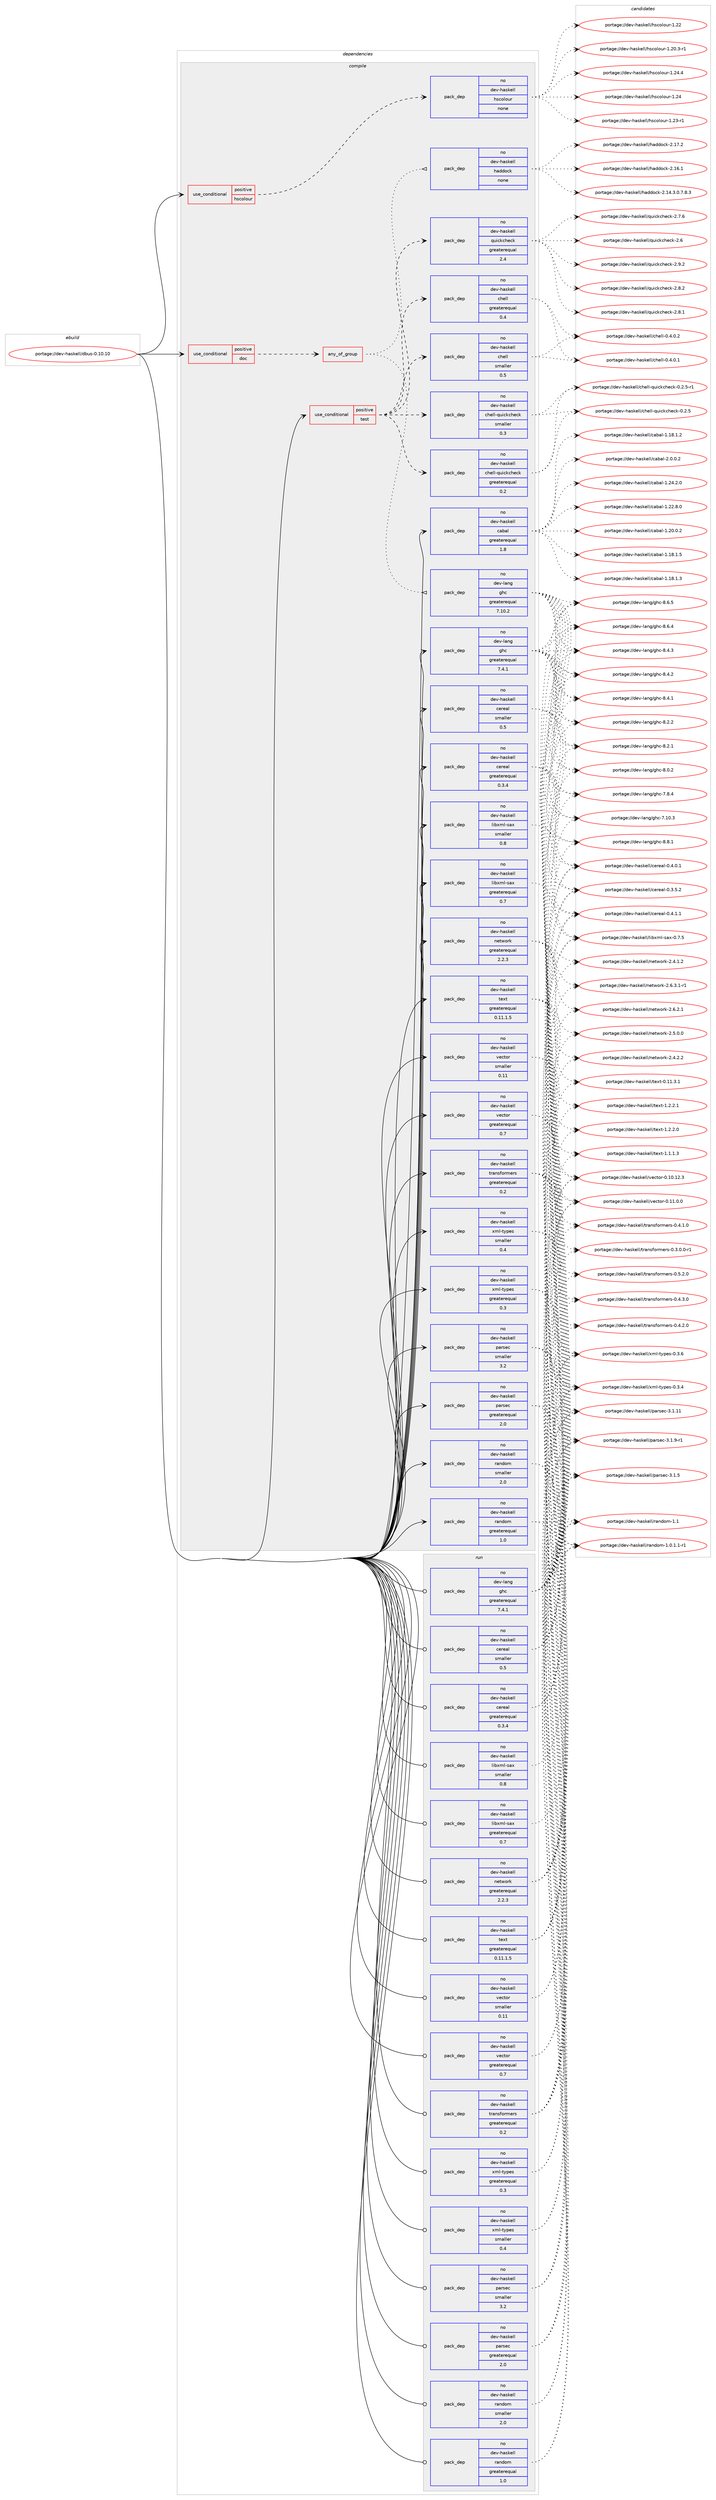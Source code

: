 digraph prolog {

# *************
# Graph options
# *************

newrank=true;
concentrate=true;
compound=true;
graph [rankdir=LR,fontname=Helvetica,fontsize=10,ranksep=1.5];#, ranksep=2.5, nodesep=0.2];
edge  [arrowhead=vee];
node  [fontname=Helvetica,fontsize=10];

# **********
# The ebuild
# **********

subgraph cluster_leftcol {
color=gray;
rank=same;
label=<<i>ebuild</i>>;
id [label="portage://dev-haskell/dbus-0.10.10", color=red, width=4, href="../dev-haskell/dbus-0.10.10.svg"];
}

# ****************
# The dependencies
# ****************

subgraph cluster_midcol {
color=gray;
label=<<i>dependencies</i>>;
subgraph cluster_compile {
fillcolor="#eeeeee";
style=filled;
label=<<i>compile</i>>;
subgraph cond134257 {
dependency565110 [label=<<TABLE BORDER="0" CELLBORDER="1" CELLSPACING="0" CELLPADDING="4"><TR><TD ROWSPAN="3" CELLPADDING="10">use_conditional</TD></TR><TR><TD>positive</TD></TR><TR><TD>doc</TD></TR></TABLE>>, shape=none, color=red];
subgraph any6565 {
dependency565111 [label=<<TABLE BORDER="0" CELLBORDER="1" CELLSPACING="0" CELLPADDING="4"><TR><TD CELLPADDING="10">any_of_group</TD></TR></TABLE>>, shape=none, color=red];subgraph pack424051 {
dependency565112 [label=<<TABLE BORDER="0" CELLBORDER="1" CELLSPACING="0" CELLPADDING="4" WIDTH="220"><TR><TD ROWSPAN="6" CELLPADDING="30">pack_dep</TD></TR><TR><TD WIDTH="110">no</TD></TR><TR><TD>dev-haskell</TD></TR><TR><TD>haddock</TD></TR><TR><TD>none</TD></TR><TR><TD></TD></TR></TABLE>>, shape=none, color=blue];
}
dependency565111:e -> dependency565112:w [weight=20,style="dotted",arrowhead="oinv"];
subgraph pack424052 {
dependency565113 [label=<<TABLE BORDER="0" CELLBORDER="1" CELLSPACING="0" CELLPADDING="4" WIDTH="220"><TR><TD ROWSPAN="6" CELLPADDING="30">pack_dep</TD></TR><TR><TD WIDTH="110">no</TD></TR><TR><TD>dev-lang</TD></TR><TR><TD>ghc</TD></TR><TR><TD>greaterequal</TD></TR><TR><TD>7.10.2</TD></TR></TABLE>>, shape=none, color=blue];
}
dependency565111:e -> dependency565113:w [weight=20,style="dotted",arrowhead="oinv"];
}
dependency565110:e -> dependency565111:w [weight=20,style="dashed",arrowhead="vee"];
}
id:e -> dependency565110:w [weight=20,style="solid",arrowhead="vee"];
subgraph cond134258 {
dependency565114 [label=<<TABLE BORDER="0" CELLBORDER="1" CELLSPACING="0" CELLPADDING="4"><TR><TD ROWSPAN="3" CELLPADDING="10">use_conditional</TD></TR><TR><TD>positive</TD></TR><TR><TD>hscolour</TD></TR></TABLE>>, shape=none, color=red];
subgraph pack424053 {
dependency565115 [label=<<TABLE BORDER="0" CELLBORDER="1" CELLSPACING="0" CELLPADDING="4" WIDTH="220"><TR><TD ROWSPAN="6" CELLPADDING="30">pack_dep</TD></TR><TR><TD WIDTH="110">no</TD></TR><TR><TD>dev-haskell</TD></TR><TR><TD>hscolour</TD></TR><TR><TD>none</TD></TR><TR><TD></TD></TR></TABLE>>, shape=none, color=blue];
}
dependency565114:e -> dependency565115:w [weight=20,style="dashed",arrowhead="vee"];
}
id:e -> dependency565114:w [weight=20,style="solid",arrowhead="vee"];
subgraph cond134259 {
dependency565116 [label=<<TABLE BORDER="0" CELLBORDER="1" CELLSPACING="0" CELLPADDING="4"><TR><TD ROWSPAN="3" CELLPADDING="10">use_conditional</TD></TR><TR><TD>positive</TD></TR><TR><TD>test</TD></TR></TABLE>>, shape=none, color=red];
subgraph pack424054 {
dependency565117 [label=<<TABLE BORDER="0" CELLBORDER="1" CELLSPACING="0" CELLPADDING="4" WIDTH="220"><TR><TD ROWSPAN="6" CELLPADDING="30">pack_dep</TD></TR><TR><TD WIDTH="110">no</TD></TR><TR><TD>dev-haskell</TD></TR><TR><TD>chell</TD></TR><TR><TD>greaterequal</TD></TR><TR><TD>0.4</TD></TR></TABLE>>, shape=none, color=blue];
}
dependency565116:e -> dependency565117:w [weight=20,style="dashed",arrowhead="vee"];
subgraph pack424055 {
dependency565118 [label=<<TABLE BORDER="0" CELLBORDER="1" CELLSPACING="0" CELLPADDING="4" WIDTH="220"><TR><TD ROWSPAN="6" CELLPADDING="30">pack_dep</TD></TR><TR><TD WIDTH="110">no</TD></TR><TR><TD>dev-haskell</TD></TR><TR><TD>chell</TD></TR><TR><TD>smaller</TD></TR><TR><TD>0.5</TD></TR></TABLE>>, shape=none, color=blue];
}
dependency565116:e -> dependency565118:w [weight=20,style="dashed",arrowhead="vee"];
subgraph pack424056 {
dependency565119 [label=<<TABLE BORDER="0" CELLBORDER="1" CELLSPACING="0" CELLPADDING="4" WIDTH="220"><TR><TD ROWSPAN="6" CELLPADDING="30">pack_dep</TD></TR><TR><TD WIDTH="110">no</TD></TR><TR><TD>dev-haskell</TD></TR><TR><TD>chell-quickcheck</TD></TR><TR><TD>greaterequal</TD></TR><TR><TD>0.2</TD></TR></TABLE>>, shape=none, color=blue];
}
dependency565116:e -> dependency565119:w [weight=20,style="dashed",arrowhead="vee"];
subgraph pack424057 {
dependency565120 [label=<<TABLE BORDER="0" CELLBORDER="1" CELLSPACING="0" CELLPADDING="4" WIDTH="220"><TR><TD ROWSPAN="6" CELLPADDING="30">pack_dep</TD></TR><TR><TD WIDTH="110">no</TD></TR><TR><TD>dev-haskell</TD></TR><TR><TD>chell-quickcheck</TD></TR><TR><TD>smaller</TD></TR><TR><TD>0.3</TD></TR></TABLE>>, shape=none, color=blue];
}
dependency565116:e -> dependency565120:w [weight=20,style="dashed",arrowhead="vee"];
subgraph pack424058 {
dependency565121 [label=<<TABLE BORDER="0" CELLBORDER="1" CELLSPACING="0" CELLPADDING="4" WIDTH="220"><TR><TD ROWSPAN="6" CELLPADDING="30">pack_dep</TD></TR><TR><TD WIDTH="110">no</TD></TR><TR><TD>dev-haskell</TD></TR><TR><TD>quickcheck</TD></TR><TR><TD>greaterequal</TD></TR><TR><TD>2.4</TD></TR></TABLE>>, shape=none, color=blue];
}
dependency565116:e -> dependency565121:w [weight=20,style="dashed",arrowhead="vee"];
}
id:e -> dependency565116:w [weight=20,style="solid",arrowhead="vee"];
subgraph pack424059 {
dependency565122 [label=<<TABLE BORDER="0" CELLBORDER="1" CELLSPACING="0" CELLPADDING="4" WIDTH="220"><TR><TD ROWSPAN="6" CELLPADDING="30">pack_dep</TD></TR><TR><TD WIDTH="110">no</TD></TR><TR><TD>dev-haskell</TD></TR><TR><TD>cabal</TD></TR><TR><TD>greaterequal</TD></TR><TR><TD>1.8</TD></TR></TABLE>>, shape=none, color=blue];
}
id:e -> dependency565122:w [weight=20,style="solid",arrowhead="vee"];
subgraph pack424060 {
dependency565123 [label=<<TABLE BORDER="0" CELLBORDER="1" CELLSPACING="0" CELLPADDING="4" WIDTH="220"><TR><TD ROWSPAN="6" CELLPADDING="30">pack_dep</TD></TR><TR><TD WIDTH="110">no</TD></TR><TR><TD>dev-haskell</TD></TR><TR><TD>cereal</TD></TR><TR><TD>greaterequal</TD></TR><TR><TD>0.3.4</TD></TR></TABLE>>, shape=none, color=blue];
}
id:e -> dependency565123:w [weight=20,style="solid",arrowhead="vee"];
subgraph pack424061 {
dependency565124 [label=<<TABLE BORDER="0" CELLBORDER="1" CELLSPACING="0" CELLPADDING="4" WIDTH="220"><TR><TD ROWSPAN="6" CELLPADDING="30">pack_dep</TD></TR><TR><TD WIDTH="110">no</TD></TR><TR><TD>dev-haskell</TD></TR><TR><TD>cereal</TD></TR><TR><TD>smaller</TD></TR><TR><TD>0.5</TD></TR></TABLE>>, shape=none, color=blue];
}
id:e -> dependency565124:w [weight=20,style="solid",arrowhead="vee"];
subgraph pack424062 {
dependency565125 [label=<<TABLE BORDER="0" CELLBORDER="1" CELLSPACING="0" CELLPADDING="4" WIDTH="220"><TR><TD ROWSPAN="6" CELLPADDING="30">pack_dep</TD></TR><TR><TD WIDTH="110">no</TD></TR><TR><TD>dev-haskell</TD></TR><TR><TD>libxml-sax</TD></TR><TR><TD>greaterequal</TD></TR><TR><TD>0.7</TD></TR></TABLE>>, shape=none, color=blue];
}
id:e -> dependency565125:w [weight=20,style="solid",arrowhead="vee"];
subgraph pack424063 {
dependency565126 [label=<<TABLE BORDER="0" CELLBORDER="1" CELLSPACING="0" CELLPADDING="4" WIDTH="220"><TR><TD ROWSPAN="6" CELLPADDING="30">pack_dep</TD></TR><TR><TD WIDTH="110">no</TD></TR><TR><TD>dev-haskell</TD></TR><TR><TD>libxml-sax</TD></TR><TR><TD>smaller</TD></TR><TR><TD>0.8</TD></TR></TABLE>>, shape=none, color=blue];
}
id:e -> dependency565126:w [weight=20,style="solid",arrowhead="vee"];
subgraph pack424064 {
dependency565127 [label=<<TABLE BORDER="0" CELLBORDER="1" CELLSPACING="0" CELLPADDING="4" WIDTH="220"><TR><TD ROWSPAN="6" CELLPADDING="30">pack_dep</TD></TR><TR><TD WIDTH="110">no</TD></TR><TR><TD>dev-haskell</TD></TR><TR><TD>network</TD></TR><TR><TD>greaterequal</TD></TR><TR><TD>2.2.3</TD></TR></TABLE>>, shape=none, color=blue];
}
id:e -> dependency565127:w [weight=20,style="solid",arrowhead="vee"];
subgraph pack424065 {
dependency565128 [label=<<TABLE BORDER="0" CELLBORDER="1" CELLSPACING="0" CELLPADDING="4" WIDTH="220"><TR><TD ROWSPAN="6" CELLPADDING="30">pack_dep</TD></TR><TR><TD WIDTH="110">no</TD></TR><TR><TD>dev-haskell</TD></TR><TR><TD>parsec</TD></TR><TR><TD>greaterequal</TD></TR><TR><TD>2.0</TD></TR></TABLE>>, shape=none, color=blue];
}
id:e -> dependency565128:w [weight=20,style="solid",arrowhead="vee"];
subgraph pack424066 {
dependency565129 [label=<<TABLE BORDER="0" CELLBORDER="1" CELLSPACING="0" CELLPADDING="4" WIDTH="220"><TR><TD ROWSPAN="6" CELLPADDING="30">pack_dep</TD></TR><TR><TD WIDTH="110">no</TD></TR><TR><TD>dev-haskell</TD></TR><TR><TD>parsec</TD></TR><TR><TD>smaller</TD></TR><TR><TD>3.2</TD></TR></TABLE>>, shape=none, color=blue];
}
id:e -> dependency565129:w [weight=20,style="solid",arrowhead="vee"];
subgraph pack424067 {
dependency565130 [label=<<TABLE BORDER="0" CELLBORDER="1" CELLSPACING="0" CELLPADDING="4" WIDTH="220"><TR><TD ROWSPAN="6" CELLPADDING="30">pack_dep</TD></TR><TR><TD WIDTH="110">no</TD></TR><TR><TD>dev-haskell</TD></TR><TR><TD>random</TD></TR><TR><TD>greaterequal</TD></TR><TR><TD>1.0</TD></TR></TABLE>>, shape=none, color=blue];
}
id:e -> dependency565130:w [weight=20,style="solid",arrowhead="vee"];
subgraph pack424068 {
dependency565131 [label=<<TABLE BORDER="0" CELLBORDER="1" CELLSPACING="0" CELLPADDING="4" WIDTH="220"><TR><TD ROWSPAN="6" CELLPADDING="30">pack_dep</TD></TR><TR><TD WIDTH="110">no</TD></TR><TR><TD>dev-haskell</TD></TR><TR><TD>random</TD></TR><TR><TD>smaller</TD></TR><TR><TD>2.0</TD></TR></TABLE>>, shape=none, color=blue];
}
id:e -> dependency565131:w [weight=20,style="solid",arrowhead="vee"];
subgraph pack424069 {
dependency565132 [label=<<TABLE BORDER="0" CELLBORDER="1" CELLSPACING="0" CELLPADDING="4" WIDTH="220"><TR><TD ROWSPAN="6" CELLPADDING="30">pack_dep</TD></TR><TR><TD WIDTH="110">no</TD></TR><TR><TD>dev-haskell</TD></TR><TR><TD>text</TD></TR><TR><TD>greaterequal</TD></TR><TR><TD>0.11.1.5</TD></TR></TABLE>>, shape=none, color=blue];
}
id:e -> dependency565132:w [weight=20,style="solid",arrowhead="vee"];
subgraph pack424070 {
dependency565133 [label=<<TABLE BORDER="0" CELLBORDER="1" CELLSPACING="0" CELLPADDING="4" WIDTH="220"><TR><TD ROWSPAN="6" CELLPADDING="30">pack_dep</TD></TR><TR><TD WIDTH="110">no</TD></TR><TR><TD>dev-haskell</TD></TR><TR><TD>transformers</TD></TR><TR><TD>greaterequal</TD></TR><TR><TD>0.2</TD></TR></TABLE>>, shape=none, color=blue];
}
id:e -> dependency565133:w [weight=20,style="solid",arrowhead="vee"];
subgraph pack424071 {
dependency565134 [label=<<TABLE BORDER="0" CELLBORDER="1" CELLSPACING="0" CELLPADDING="4" WIDTH="220"><TR><TD ROWSPAN="6" CELLPADDING="30">pack_dep</TD></TR><TR><TD WIDTH="110">no</TD></TR><TR><TD>dev-haskell</TD></TR><TR><TD>vector</TD></TR><TR><TD>greaterequal</TD></TR><TR><TD>0.7</TD></TR></TABLE>>, shape=none, color=blue];
}
id:e -> dependency565134:w [weight=20,style="solid",arrowhead="vee"];
subgraph pack424072 {
dependency565135 [label=<<TABLE BORDER="0" CELLBORDER="1" CELLSPACING="0" CELLPADDING="4" WIDTH="220"><TR><TD ROWSPAN="6" CELLPADDING="30">pack_dep</TD></TR><TR><TD WIDTH="110">no</TD></TR><TR><TD>dev-haskell</TD></TR><TR><TD>vector</TD></TR><TR><TD>smaller</TD></TR><TR><TD>0.11</TD></TR></TABLE>>, shape=none, color=blue];
}
id:e -> dependency565135:w [weight=20,style="solid",arrowhead="vee"];
subgraph pack424073 {
dependency565136 [label=<<TABLE BORDER="0" CELLBORDER="1" CELLSPACING="0" CELLPADDING="4" WIDTH="220"><TR><TD ROWSPAN="6" CELLPADDING="30">pack_dep</TD></TR><TR><TD WIDTH="110">no</TD></TR><TR><TD>dev-haskell</TD></TR><TR><TD>xml-types</TD></TR><TR><TD>greaterequal</TD></TR><TR><TD>0.3</TD></TR></TABLE>>, shape=none, color=blue];
}
id:e -> dependency565136:w [weight=20,style="solid",arrowhead="vee"];
subgraph pack424074 {
dependency565137 [label=<<TABLE BORDER="0" CELLBORDER="1" CELLSPACING="0" CELLPADDING="4" WIDTH="220"><TR><TD ROWSPAN="6" CELLPADDING="30">pack_dep</TD></TR><TR><TD WIDTH="110">no</TD></TR><TR><TD>dev-haskell</TD></TR><TR><TD>xml-types</TD></TR><TR><TD>smaller</TD></TR><TR><TD>0.4</TD></TR></TABLE>>, shape=none, color=blue];
}
id:e -> dependency565137:w [weight=20,style="solid",arrowhead="vee"];
subgraph pack424075 {
dependency565138 [label=<<TABLE BORDER="0" CELLBORDER="1" CELLSPACING="0" CELLPADDING="4" WIDTH="220"><TR><TD ROWSPAN="6" CELLPADDING="30">pack_dep</TD></TR><TR><TD WIDTH="110">no</TD></TR><TR><TD>dev-lang</TD></TR><TR><TD>ghc</TD></TR><TR><TD>greaterequal</TD></TR><TR><TD>7.4.1</TD></TR></TABLE>>, shape=none, color=blue];
}
id:e -> dependency565138:w [weight=20,style="solid",arrowhead="vee"];
}
subgraph cluster_compileandrun {
fillcolor="#eeeeee";
style=filled;
label=<<i>compile and run</i>>;
}
subgraph cluster_run {
fillcolor="#eeeeee";
style=filled;
label=<<i>run</i>>;
subgraph pack424076 {
dependency565139 [label=<<TABLE BORDER="0" CELLBORDER="1" CELLSPACING="0" CELLPADDING="4" WIDTH="220"><TR><TD ROWSPAN="6" CELLPADDING="30">pack_dep</TD></TR><TR><TD WIDTH="110">no</TD></TR><TR><TD>dev-haskell</TD></TR><TR><TD>cereal</TD></TR><TR><TD>greaterequal</TD></TR><TR><TD>0.3.4</TD></TR></TABLE>>, shape=none, color=blue];
}
id:e -> dependency565139:w [weight=20,style="solid",arrowhead="odot"];
subgraph pack424077 {
dependency565140 [label=<<TABLE BORDER="0" CELLBORDER="1" CELLSPACING="0" CELLPADDING="4" WIDTH="220"><TR><TD ROWSPAN="6" CELLPADDING="30">pack_dep</TD></TR><TR><TD WIDTH="110">no</TD></TR><TR><TD>dev-haskell</TD></TR><TR><TD>cereal</TD></TR><TR><TD>smaller</TD></TR><TR><TD>0.5</TD></TR></TABLE>>, shape=none, color=blue];
}
id:e -> dependency565140:w [weight=20,style="solid",arrowhead="odot"];
subgraph pack424078 {
dependency565141 [label=<<TABLE BORDER="0" CELLBORDER="1" CELLSPACING="0" CELLPADDING="4" WIDTH="220"><TR><TD ROWSPAN="6" CELLPADDING="30">pack_dep</TD></TR><TR><TD WIDTH="110">no</TD></TR><TR><TD>dev-haskell</TD></TR><TR><TD>libxml-sax</TD></TR><TR><TD>greaterequal</TD></TR><TR><TD>0.7</TD></TR></TABLE>>, shape=none, color=blue];
}
id:e -> dependency565141:w [weight=20,style="solid",arrowhead="odot"];
subgraph pack424079 {
dependency565142 [label=<<TABLE BORDER="0" CELLBORDER="1" CELLSPACING="0" CELLPADDING="4" WIDTH="220"><TR><TD ROWSPAN="6" CELLPADDING="30">pack_dep</TD></TR><TR><TD WIDTH="110">no</TD></TR><TR><TD>dev-haskell</TD></TR><TR><TD>libxml-sax</TD></TR><TR><TD>smaller</TD></TR><TR><TD>0.8</TD></TR></TABLE>>, shape=none, color=blue];
}
id:e -> dependency565142:w [weight=20,style="solid",arrowhead="odot"];
subgraph pack424080 {
dependency565143 [label=<<TABLE BORDER="0" CELLBORDER="1" CELLSPACING="0" CELLPADDING="4" WIDTH="220"><TR><TD ROWSPAN="6" CELLPADDING="30">pack_dep</TD></TR><TR><TD WIDTH="110">no</TD></TR><TR><TD>dev-haskell</TD></TR><TR><TD>network</TD></TR><TR><TD>greaterequal</TD></TR><TR><TD>2.2.3</TD></TR></TABLE>>, shape=none, color=blue];
}
id:e -> dependency565143:w [weight=20,style="solid",arrowhead="odot"];
subgraph pack424081 {
dependency565144 [label=<<TABLE BORDER="0" CELLBORDER="1" CELLSPACING="0" CELLPADDING="4" WIDTH="220"><TR><TD ROWSPAN="6" CELLPADDING="30">pack_dep</TD></TR><TR><TD WIDTH="110">no</TD></TR><TR><TD>dev-haskell</TD></TR><TR><TD>parsec</TD></TR><TR><TD>greaterequal</TD></TR><TR><TD>2.0</TD></TR></TABLE>>, shape=none, color=blue];
}
id:e -> dependency565144:w [weight=20,style="solid",arrowhead="odot"];
subgraph pack424082 {
dependency565145 [label=<<TABLE BORDER="0" CELLBORDER="1" CELLSPACING="0" CELLPADDING="4" WIDTH="220"><TR><TD ROWSPAN="6" CELLPADDING="30">pack_dep</TD></TR><TR><TD WIDTH="110">no</TD></TR><TR><TD>dev-haskell</TD></TR><TR><TD>parsec</TD></TR><TR><TD>smaller</TD></TR><TR><TD>3.2</TD></TR></TABLE>>, shape=none, color=blue];
}
id:e -> dependency565145:w [weight=20,style="solid",arrowhead="odot"];
subgraph pack424083 {
dependency565146 [label=<<TABLE BORDER="0" CELLBORDER="1" CELLSPACING="0" CELLPADDING="4" WIDTH="220"><TR><TD ROWSPAN="6" CELLPADDING="30">pack_dep</TD></TR><TR><TD WIDTH="110">no</TD></TR><TR><TD>dev-haskell</TD></TR><TR><TD>random</TD></TR><TR><TD>greaterequal</TD></TR><TR><TD>1.0</TD></TR></TABLE>>, shape=none, color=blue];
}
id:e -> dependency565146:w [weight=20,style="solid",arrowhead="odot"];
subgraph pack424084 {
dependency565147 [label=<<TABLE BORDER="0" CELLBORDER="1" CELLSPACING="0" CELLPADDING="4" WIDTH="220"><TR><TD ROWSPAN="6" CELLPADDING="30">pack_dep</TD></TR><TR><TD WIDTH="110">no</TD></TR><TR><TD>dev-haskell</TD></TR><TR><TD>random</TD></TR><TR><TD>smaller</TD></TR><TR><TD>2.0</TD></TR></TABLE>>, shape=none, color=blue];
}
id:e -> dependency565147:w [weight=20,style="solid",arrowhead="odot"];
subgraph pack424085 {
dependency565148 [label=<<TABLE BORDER="0" CELLBORDER="1" CELLSPACING="0" CELLPADDING="4" WIDTH="220"><TR><TD ROWSPAN="6" CELLPADDING="30">pack_dep</TD></TR><TR><TD WIDTH="110">no</TD></TR><TR><TD>dev-haskell</TD></TR><TR><TD>text</TD></TR><TR><TD>greaterequal</TD></TR><TR><TD>0.11.1.5</TD></TR></TABLE>>, shape=none, color=blue];
}
id:e -> dependency565148:w [weight=20,style="solid",arrowhead="odot"];
subgraph pack424086 {
dependency565149 [label=<<TABLE BORDER="0" CELLBORDER="1" CELLSPACING="0" CELLPADDING="4" WIDTH="220"><TR><TD ROWSPAN="6" CELLPADDING="30">pack_dep</TD></TR><TR><TD WIDTH="110">no</TD></TR><TR><TD>dev-haskell</TD></TR><TR><TD>transformers</TD></TR><TR><TD>greaterequal</TD></TR><TR><TD>0.2</TD></TR></TABLE>>, shape=none, color=blue];
}
id:e -> dependency565149:w [weight=20,style="solid",arrowhead="odot"];
subgraph pack424087 {
dependency565150 [label=<<TABLE BORDER="0" CELLBORDER="1" CELLSPACING="0" CELLPADDING="4" WIDTH="220"><TR><TD ROWSPAN="6" CELLPADDING="30">pack_dep</TD></TR><TR><TD WIDTH="110">no</TD></TR><TR><TD>dev-haskell</TD></TR><TR><TD>vector</TD></TR><TR><TD>greaterequal</TD></TR><TR><TD>0.7</TD></TR></TABLE>>, shape=none, color=blue];
}
id:e -> dependency565150:w [weight=20,style="solid",arrowhead="odot"];
subgraph pack424088 {
dependency565151 [label=<<TABLE BORDER="0" CELLBORDER="1" CELLSPACING="0" CELLPADDING="4" WIDTH="220"><TR><TD ROWSPAN="6" CELLPADDING="30">pack_dep</TD></TR><TR><TD WIDTH="110">no</TD></TR><TR><TD>dev-haskell</TD></TR><TR><TD>vector</TD></TR><TR><TD>smaller</TD></TR><TR><TD>0.11</TD></TR></TABLE>>, shape=none, color=blue];
}
id:e -> dependency565151:w [weight=20,style="solid",arrowhead="odot"];
subgraph pack424089 {
dependency565152 [label=<<TABLE BORDER="0" CELLBORDER="1" CELLSPACING="0" CELLPADDING="4" WIDTH="220"><TR><TD ROWSPAN="6" CELLPADDING="30">pack_dep</TD></TR><TR><TD WIDTH="110">no</TD></TR><TR><TD>dev-haskell</TD></TR><TR><TD>xml-types</TD></TR><TR><TD>greaterequal</TD></TR><TR><TD>0.3</TD></TR></TABLE>>, shape=none, color=blue];
}
id:e -> dependency565152:w [weight=20,style="solid",arrowhead="odot"];
subgraph pack424090 {
dependency565153 [label=<<TABLE BORDER="0" CELLBORDER="1" CELLSPACING="0" CELLPADDING="4" WIDTH="220"><TR><TD ROWSPAN="6" CELLPADDING="30">pack_dep</TD></TR><TR><TD WIDTH="110">no</TD></TR><TR><TD>dev-haskell</TD></TR><TR><TD>xml-types</TD></TR><TR><TD>smaller</TD></TR><TR><TD>0.4</TD></TR></TABLE>>, shape=none, color=blue];
}
id:e -> dependency565153:w [weight=20,style="solid",arrowhead="odot"];
subgraph pack424091 {
dependency565154 [label=<<TABLE BORDER="0" CELLBORDER="1" CELLSPACING="0" CELLPADDING="4" WIDTH="220"><TR><TD ROWSPAN="6" CELLPADDING="30">pack_dep</TD></TR><TR><TD WIDTH="110">no</TD></TR><TR><TD>dev-lang</TD></TR><TR><TD>ghc</TD></TR><TR><TD>greaterequal</TD></TR><TR><TD>7.4.1</TD></TR></TABLE>>, shape=none, color=blue];
}
id:e -> dependency565154:w [weight=20,style="solid",arrowhead="odot"];
}
}

# **************
# The candidates
# **************

subgraph cluster_choices {
rank=same;
color=gray;
label=<<i>candidates</i>>;

subgraph choice424051 {
color=black;
nodesep=1;
choice100101118451049711510710110810847104971001001119910745504649554650 [label="portage://dev-haskell/haddock-2.17.2", color=red, width=4,href="../dev-haskell/haddock-2.17.2.svg"];
choice100101118451049711510710110810847104971001001119910745504649544649 [label="portage://dev-haskell/haddock-2.16.1", color=red, width=4,href="../dev-haskell/haddock-2.16.1.svg"];
choice1001011184510497115107101108108471049710010011199107455046495246514648465546564651 [label="portage://dev-haskell/haddock-2.14.3.0.7.8.3", color=red, width=4,href="../dev-haskell/haddock-2.14.3.0.7.8.3.svg"];
dependency565112:e -> choice100101118451049711510710110810847104971001001119910745504649554650:w [style=dotted,weight="100"];
dependency565112:e -> choice100101118451049711510710110810847104971001001119910745504649544649:w [style=dotted,weight="100"];
dependency565112:e -> choice1001011184510497115107101108108471049710010011199107455046495246514648465546564651:w [style=dotted,weight="100"];
}
subgraph choice424052 {
color=black;
nodesep=1;
choice10010111845108971101034710310499455646564649 [label="portage://dev-lang/ghc-8.8.1", color=red, width=4,href="../dev-lang/ghc-8.8.1.svg"];
choice10010111845108971101034710310499455646544653 [label="portage://dev-lang/ghc-8.6.5", color=red, width=4,href="../dev-lang/ghc-8.6.5.svg"];
choice10010111845108971101034710310499455646544652 [label="portage://dev-lang/ghc-8.6.4", color=red, width=4,href="../dev-lang/ghc-8.6.4.svg"];
choice10010111845108971101034710310499455646524651 [label="portage://dev-lang/ghc-8.4.3", color=red, width=4,href="../dev-lang/ghc-8.4.3.svg"];
choice10010111845108971101034710310499455646524650 [label="portage://dev-lang/ghc-8.4.2", color=red, width=4,href="../dev-lang/ghc-8.4.2.svg"];
choice10010111845108971101034710310499455646524649 [label="portage://dev-lang/ghc-8.4.1", color=red, width=4,href="../dev-lang/ghc-8.4.1.svg"];
choice10010111845108971101034710310499455646504650 [label="portage://dev-lang/ghc-8.2.2", color=red, width=4,href="../dev-lang/ghc-8.2.2.svg"];
choice10010111845108971101034710310499455646504649 [label="portage://dev-lang/ghc-8.2.1", color=red, width=4,href="../dev-lang/ghc-8.2.1.svg"];
choice10010111845108971101034710310499455646484650 [label="portage://dev-lang/ghc-8.0.2", color=red, width=4,href="../dev-lang/ghc-8.0.2.svg"];
choice10010111845108971101034710310499455546564652 [label="portage://dev-lang/ghc-7.8.4", color=red, width=4,href="../dev-lang/ghc-7.8.4.svg"];
choice1001011184510897110103471031049945554649484651 [label="portage://dev-lang/ghc-7.10.3", color=red, width=4,href="../dev-lang/ghc-7.10.3.svg"];
dependency565113:e -> choice10010111845108971101034710310499455646564649:w [style=dotted,weight="100"];
dependency565113:e -> choice10010111845108971101034710310499455646544653:w [style=dotted,weight="100"];
dependency565113:e -> choice10010111845108971101034710310499455646544652:w [style=dotted,weight="100"];
dependency565113:e -> choice10010111845108971101034710310499455646524651:w [style=dotted,weight="100"];
dependency565113:e -> choice10010111845108971101034710310499455646524650:w [style=dotted,weight="100"];
dependency565113:e -> choice10010111845108971101034710310499455646524649:w [style=dotted,weight="100"];
dependency565113:e -> choice10010111845108971101034710310499455646504650:w [style=dotted,weight="100"];
dependency565113:e -> choice10010111845108971101034710310499455646504649:w [style=dotted,weight="100"];
dependency565113:e -> choice10010111845108971101034710310499455646484650:w [style=dotted,weight="100"];
dependency565113:e -> choice10010111845108971101034710310499455546564652:w [style=dotted,weight="100"];
dependency565113:e -> choice1001011184510897110103471031049945554649484651:w [style=dotted,weight="100"];
}
subgraph choice424053 {
color=black;
nodesep=1;
choice1001011184510497115107101108108471041159911110811111711445494650524652 [label="portage://dev-haskell/hscolour-1.24.4", color=red, width=4,href="../dev-haskell/hscolour-1.24.4.svg"];
choice100101118451049711510710110810847104115991111081111171144549465052 [label="portage://dev-haskell/hscolour-1.24", color=red, width=4,href="../dev-haskell/hscolour-1.24.svg"];
choice1001011184510497115107101108108471041159911110811111711445494650514511449 [label="portage://dev-haskell/hscolour-1.23-r1", color=red, width=4,href="../dev-haskell/hscolour-1.23-r1.svg"];
choice100101118451049711510710110810847104115991111081111171144549465050 [label="portage://dev-haskell/hscolour-1.22", color=red, width=4,href="../dev-haskell/hscolour-1.22.svg"];
choice10010111845104971151071011081084710411599111108111117114454946504846514511449 [label="portage://dev-haskell/hscolour-1.20.3-r1", color=red, width=4,href="../dev-haskell/hscolour-1.20.3-r1.svg"];
dependency565115:e -> choice1001011184510497115107101108108471041159911110811111711445494650524652:w [style=dotted,weight="100"];
dependency565115:e -> choice100101118451049711510710110810847104115991111081111171144549465052:w [style=dotted,weight="100"];
dependency565115:e -> choice1001011184510497115107101108108471041159911110811111711445494650514511449:w [style=dotted,weight="100"];
dependency565115:e -> choice100101118451049711510710110810847104115991111081111171144549465050:w [style=dotted,weight="100"];
dependency565115:e -> choice10010111845104971151071011081084710411599111108111117114454946504846514511449:w [style=dotted,weight="100"];
}
subgraph choice424054 {
color=black;
nodesep=1;
choice100101118451049711510710110810847991041011081084548465246484650 [label="portage://dev-haskell/chell-0.4.0.2", color=red, width=4,href="../dev-haskell/chell-0.4.0.2.svg"];
choice100101118451049711510710110810847991041011081084548465246484649 [label="portage://dev-haskell/chell-0.4.0.1", color=red, width=4,href="../dev-haskell/chell-0.4.0.1.svg"];
dependency565117:e -> choice100101118451049711510710110810847991041011081084548465246484650:w [style=dotted,weight="100"];
dependency565117:e -> choice100101118451049711510710110810847991041011081084548465246484649:w [style=dotted,weight="100"];
}
subgraph choice424055 {
color=black;
nodesep=1;
choice100101118451049711510710110810847991041011081084548465246484650 [label="portage://dev-haskell/chell-0.4.0.2", color=red, width=4,href="../dev-haskell/chell-0.4.0.2.svg"];
choice100101118451049711510710110810847991041011081084548465246484649 [label="portage://dev-haskell/chell-0.4.0.1", color=red, width=4,href="../dev-haskell/chell-0.4.0.1.svg"];
dependency565118:e -> choice100101118451049711510710110810847991041011081084548465246484650:w [style=dotted,weight="100"];
dependency565118:e -> choice100101118451049711510710110810847991041011081084548465246484649:w [style=dotted,weight="100"];
}
subgraph choice424056 {
color=black;
nodesep=1;
choice10010111845104971151071011081084799104101108108451131171059910799104101991074548465046534511449 [label="portage://dev-haskell/chell-quickcheck-0.2.5-r1", color=red, width=4,href="../dev-haskell/chell-quickcheck-0.2.5-r1.svg"];
choice1001011184510497115107101108108479910410110810845113117105991079910410199107454846504653 [label="portage://dev-haskell/chell-quickcheck-0.2.5", color=red, width=4,href="../dev-haskell/chell-quickcheck-0.2.5.svg"];
dependency565119:e -> choice10010111845104971151071011081084799104101108108451131171059910799104101991074548465046534511449:w [style=dotted,weight="100"];
dependency565119:e -> choice1001011184510497115107101108108479910410110810845113117105991079910410199107454846504653:w [style=dotted,weight="100"];
}
subgraph choice424057 {
color=black;
nodesep=1;
choice10010111845104971151071011081084799104101108108451131171059910799104101991074548465046534511449 [label="portage://dev-haskell/chell-quickcheck-0.2.5-r1", color=red, width=4,href="../dev-haskell/chell-quickcheck-0.2.5-r1.svg"];
choice1001011184510497115107101108108479910410110810845113117105991079910410199107454846504653 [label="portage://dev-haskell/chell-quickcheck-0.2.5", color=red, width=4,href="../dev-haskell/chell-quickcheck-0.2.5.svg"];
dependency565120:e -> choice10010111845104971151071011081084799104101108108451131171059910799104101991074548465046534511449:w [style=dotted,weight="100"];
dependency565120:e -> choice1001011184510497115107101108108479910410110810845113117105991079910410199107454846504653:w [style=dotted,weight="100"];
}
subgraph choice424058 {
color=black;
nodesep=1;
choice100101118451049711510710110810847113117105991079910410199107455046574650 [label="portage://dev-haskell/quickcheck-2.9.2", color=red, width=4,href="../dev-haskell/quickcheck-2.9.2.svg"];
choice100101118451049711510710110810847113117105991079910410199107455046564650 [label="portage://dev-haskell/quickcheck-2.8.2", color=red, width=4,href="../dev-haskell/quickcheck-2.8.2.svg"];
choice100101118451049711510710110810847113117105991079910410199107455046564649 [label="portage://dev-haskell/quickcheck-2.8.1", color=red, width=4,href="../dev-haskell/quickcheck-2.8.1.svg"];
choice100101118451049711510710110810847113117105991079910410199107455046554654 [label="portage://dev-haskell/quickcheck-2.7.6", color=red, width=4,href="../dev-haskell/quickcheck-2.7.6.svg"];
choice10010111845104971151071011081084711311710599107991041019910745504654 [label="portage://dev-haskell/quickcheck-2.6", color=red, width=4,href="../dev-haskell/quickcheck-2.6.svg"];
dependency565121:e -> choice100101118451049711510710110810847113117105991079910410199107455046574650:w [style=dotted,weight="100"];
dependency565121:e -> choice100101118451049711510710110810847113117105991079910410199107455046564650:w [style=dotted,weight="100"];
dependency565121:e -> choice100101118451049711510710110810847113117105991079910410199107455046564649:w [style=dotted,weight="100"];
dependency565121:e -> choice100101118451049711510710110810847113117105991079910410199107455046554654:w [style=dotted,weight="100"];
dependency565121:e -> choice10010111845104971151071011081084711311710599107991041019910745504654:w [style=dotted,weight="100"];
}
subgraph choice424059 {
color=black;
nodesep=1;
choice100101118451049711510710110810847999798971084550464846484650 [label="portage://dev-haskell/cabal-2.0.0.2", color=red, width=4,href="../dev-haskell/cabal-2.0.0.2.svg"];
choice10010111845104971151071011081084799979897108454946505246504648 [label="portage://dev-haskell/cabal-1.24.2.0", color=red, width=4,href="../dev-haskell/cabal-1.24.2.0.svg"];
choice10010111845104971151071011081084799979897108454946505046564648 [label="portage://dev-haskell/cabal-1.22.8.0", color=red, width=4,href="../dev-haskell/cabal-1.22.8.0.svg"];
choice10010111845104971151071011081084799979897108454946504846484650 [label="portage://dev-haskell/cabal-1.20.0.2", color=red, width=4,href="../dev-haskell/cabal-1.20.0.2.svg"];
choice10010111845104971151071011081084799979897108454946495646494653 [label="portage://dev-haskell/cabal-1.18.1.5", color=red, width=4,href="../dev-haskell/cabal-1.18.1.5.svg"];
choice10010111845104971151071011081084799979897108454946495646494651 [label="portage://dev-haskell/cabal-1.18.1.3", color=red, width=4,href="../dev-haskell/cabal-1.18.1.3.svg"];
choice10010111845104971151071011081084799979897108454946495646494650 [label="portage://dev-haskell/cabal-1.18.1.2", color=red, width=4,href="../dev-haskell/cabal-1.18.1.2.svg"];
dependency565122:e -> choice100101118451049711510710110810847999798971084550464846484650:w [style=dotted,weight="100"];
dependency565122:e -> choice10010111845104971151071011081084799979897108454946505246504648:w [style=dotted,weight="100"];
dependency565122:e -> choice10010111845104971151071011081084799979897108454946505046564648:w [style=dotted,weight="100"];
dependency565122:e -> choice10010111845104971151071011081084799979897108454946504846484650:w [style=dotted,weight="100"];
dependency565122:e -> choice10010111845104971151071011081084799979897108454946495646494653:w [style=dotted,weight="100"];
dependency565122:e -> choice10010111845104971151071011081084799979897108454946495646494651:w [style=dotted,weight="100"];
dependency565122:e -> choice10010111845104971151071011081084799979897108454946495646494650:w [style=dotted,weight="100"];
}
subgraph choice424060 {
color=black;
nodesep=1;
choice10010111845104971151071011081084799101114101971084548465246494649 [label="portage://dev-haskell/cereal-0.4.1.1", color=red, width=4,href="../dev-haskell/cereal-0.4.1.1.svg"];
choice10010111845104971151071011081084799101114101971084548465246484649 [label="portage://dev-haskell/cereal-0.4.0.1", color=red, width=4,href="../dev-haskell/cereal-0.4.0.1.svg"];
choice10010111845104971151071011081084799101114101971084548465146534650 [label="portage://dev-haskell/cereal-0.3.5.2", color=red, width=4,href="../dev-haskell/cereal-0.3.5.2.svg"];
dependency565123:e -> choice10010111845104971151071011081084799101114101971084548465246494649:w [style=dotted,weight="100"];
dependency565123:e -> choice10010111845104971151071011081084799101114101971084548465246484649:w [style=dotted,weight="100"];
dependency565123:e -> choice10010111845104971151071011081084799101114101971084548465146534650:w [style=dotted,weight="100"];
}
subgraph choice424061 {
color=black;
nodesep=1;
choice10010111845104971151071011081084799101114101971084548465246494649 [label="portage://dev-haskell/cereal-0.4.1.1", color=red, width=4,href="../dev-haskell/cereal-0.4.1.1.svg"];
choice10010111845104971151071011081084799101114101971084548465246484649 [label="portage://dev-haskell/cereal-0.4.0.1", color=red, width=4,href="../dev-haskell/cereal-0.4.0.1.svg"];
choice10010111845104971151071011081084799101114101971084548465146534650 [label="portage://dev-haskell/cereal-0.3.5.2", color=red, width=4,href="../dev-haskell/cereal-0.3.5.2.svg"];
dependency565124:e -> choice10010111845104971151071011081084799101114101971084548465246494649:w [style=dotted,weight="100"];
dependency565124:e -> choice10010111845104971151071011081084799101114101971084548465246484649:w [style=dotted,weight="100"];
dependency565124:e -> choice10010111845104971151071011081084799101114101971084548465146534650:w [style=dotted,weight="100"];
}
subgraph choice424062 {
color=black;
nodesep=1;
choice100101118451049711510710110810847108105981201091084511597120454846554653 [label="portage://dev-haskell/libxml-sax-0.7.5", color=red, width=4,href="../dev-haskell/libxml-sax-0.7.5.svg"];
dependency565125:e -> choice100101118451049711510710110810847108105981201091084511597120454846554653:w [style=dotted,weight="100"];
}
subgraph choice424063 {
color=black;
nodesep=1;
choice100101118451049711510710110810847108105981201091084511597120454846554653 [label="portage://dev-haskell/libxml-sax-0.7.5", color=red, width=4,href="../dev-haskell/libxml-sax-0.7.5.svg"];
dependency565126:e -> choice100101118451049711510710110810847108105981201091084511597120454846554653:w [style=dotted,weight="100"];
}
subgraph choice424064 {
color=black;
nodesep=1;
choice10010111845104971151071011081084711010111611911111410745504654465146494511449 [label="portage://dev-haskell/network-2.6.3.1-r1", color=red, width=4,href="../dev-haskell/network-2.6.3.1-r1.svg"];
choice1001011184510497115107101108108471101011161191111141074550465446504649 [label="portage://dev-haskell/network-2.6.2.1", color=red, width=4,href="../dev-haskell/network-2.6.2.1.svg"];
choice1001011184510497115107101108108471101011161191111141074550465346484648 [label="portage://dev-haskell/network-2.5.0.0", color=red, width=4,href="../dev-haskell/network-2.5.0.0.svg"];
choice1001011184510497115107101108108471101011161191111141074550465246504650 [label="portage://dev-haskell/network-2.4.2.2", color=red, width=4,href="../dev-haskell/network-2.4.2.2.svg"];
choice1001011184510497115107101108108471101011161191111141074550465246494650 [label="portage://dev-haskell/network-2.4.1.2", color=red, width=4,href="../dev-haskell/network-2.4.1.2.svg"];
dependency565127:e -> choice10010111845104971151071011081084711010111611911111410745504654465146494511449:w [style=dotted,weight="100"];
dependency565127:e -> choice1001011184510497115107101108108471101011161191111141074550465446504649:w [style=dotted,weight="100"];
dependency565127:e -> choice1001011184510497115107101108108471101011161191111141074550465346484648:w [style=dotted,weight="100"];
dependency565127:e -> choice1001011184510497115107101108108471101011161191111141074550465246504650:w [style=dotted,weight="100"];
dependency565127:e -> choice1001011184510497115107101108108471101011161191111141074550465246494650:w [style=dotted,weight="100"];
}
subgraph choice424065 {
color=black;
nodesep=1;
choice10010111845104971151071011081084711297114115101994551464946574511449 [label="portage://dev-haskell/parsec-3.1.9-r1", color=red, width=4,href="../dev-haskell/parsec-3.1.9-r1.svg"];
choice1001011184510497115107101108108471129711411510199455146494653 [label="portage://dev-haskell/parsec-3.1.5", color=red, width=4,href="../dev-haskell/parsec-3.1.5.svg"];
choice100101118451049711510710110810847112971141151019945514649464949 [label="portage://dev-haskell/parsec-3.1.11", color=red, width=4,href="../dev-haskell/parsec-3.1.11.svg"];
dependency565128:e -> choice10010111845104971151071011081084711297114115101994551464946574511449:w [style=dotted,weight="100"];
dependency565128:e -> choice1001011184510497115107101108108471129711411510199455146494653:w [style=dotted,weight="100"];
dependency565128:e -> choice100101118451049711510710110810847112971141151019945514649464949:w [style=dotted,weight="100"];
}
subgraph choice424066 {
color=black;
nodesep=1;
choice10010111845104971151071011081084711297114115101994551464946574511449 [label="portage://dev-haskell/parsec-3.1.9-r1", color=red, width=4,href="../dev-haskell/parsec-3.1.9-r1.svg"];
choice1001011184510497115107101108108471129711411510199455146494653 [label="portage://dev-haskell/parsec-3.1.5", color=red, width=4,href="../dev-haskell/parsec-3.1.5.svg"];
choice100101118451049711510710110810847112971141151019945514649464949 [label="portage://dev-haskell/parsec-3.1.11", color=red, width=4,href="../dev-haskell/parsec-3.1.11.svg"];
dependency565129:e -> choice10010111845104971151071011081084711297114115101994551464946574511449:w [style=dotted,weight="100"];
dependency565129:e -> choice1001011184510497115107101108108471129711411510199455146494653:w [style=dotted,weight="100"];
dependency565129:e -> choice100101118451049711510710110810847112971141151019945514649464949:w [style=dotted,weight="100"];
}
subgraph choice424067 {
color=black;
nodesep=1;
choice1001011184510497115107101108108471149711010011110945494649 [label="portage://dev-haskell/random-1.1", color=red, width=4,href="../dev-haskell/random-1.1.svg"];
choice1001011184510497115107101108108471149711010011110945494648464946494511449 [label="portage://dev-haskell/random-1.0.1.1-r1", color=red, width=4,href="../dev-haskell/random-1.0.1.1-r1.svg"];
dependency565130:e -> choice1001011184510497115107101108108471149711010011110945494649:w [style=dotted,weight="100"];
dependency565130:e -> choice1001011184510497115107101108108471149711010011110945494648464946494511449:w [style=dotted,weight="100"];
}
subgraph choice424068 {
color=black;
nodesep=1;
choice1001011184510497115107101108108471149711010011110945494649 [label="portage://dev-haskell/random-1.1", color=red, width=4,href="../dev-haskell/random-1.1.svg"];
choice1001011184510497115107101108108471149711010011110945494648464946494511449 [label="portage://dev-haskell/random-1.0.1.1-r1", color=red, width=4,href="../dev-haskell/random-1.0.1.1-r1.svg"];
dependency565131:e -> choice1001011184510497115107101108108471149711010011110945494649:w [style=dotted,weight="100"];
dependency565131:e -> choice1001011184510497115107101108108471149711010011110945494648464946494511449:w [style=dotted,weight="100"];
}
subgraph choice424069 {
color=black;
nodesep=1;
choice1001011184510497115107101108108471161011201164549465046504649 [label="portage://dev-haskell/text-1.2.2.1", color=red, width=4,href="../dev-haskell/text-1.2.2.1.svg"];
choice1001011184510497115107101108108471161011201164549465046504648 [label="portage://dev-haskell/text-1.2.2.0", color=red, width=4,href="../dev-haskell/text-1.2.2.0.svg"];
choice1001011184510497115107101108108471161011201164549464946494651 [label="portage://dev-haskell/text-1.1.1.3", color=red, width=4,href="../dev-haskell/text-1.1.1.3.svg"];
choice100101118451049711510710110810847116101120116454846494946514649 [label="portage://dev-haskell/text-0.11.3.1", color=red, width=4,href="../dev-haskell/text-0.11.3.1.svg"];
dependency565132:e -> choice1001011184510497115107101108108471161011201164549465046504649:w [style=dotted,weight="100"];
dependency565132:e -> choice1001011184510497115107101108108471161011201164549465046504648:w [style=dotted,weight="100"];
dependency565132:e -> choice1001011184510497115107101108108471161011201164549464946494651:w [style=dotted,weight="100"];
dependency565132:e -> choice100101118451049711510710110810847116101120116454846494946514649:w [style=dotted,weight="100"];
}
subgraph choice424070 {
color=black;
nodesep=1;
choice100101118451049711510710110810847116114971101151021111141091011141154548465346504648 [label="portage://dev-haskell/transformers-0.5.2.0", color=red, width=4,href="../dev-haskell/transformers-0.5.2.0.svg"];
choice100101118451049711510710110810847116114971101151021111141091011141154548465246514648 [label="portage://dev-haskell/transformers-0.4.3.0", color=red, width=4,href="../dev-haskell/transformers-0.4.3.0.svg"];
choice100101118451049711510710110810847116114971101151021111141091011141154548465246504648 [label="portage://dev-haskell/transformers-0.4.2.0", color=red, width=4,href="../dev-haskell/transformers-0.4.2.0.svg"];
choice100101118451049711510710110810847116114971101151021111141091011141154548465246494648 [label="portage://dev-haskell/transformers-0.4.1.0", color=red, width=4,href="../dev-haskell/transformers-0.4.1.0.svg"];
choice1001011184510497115107101108108471161149711011510211111410910111411545484651464846484511449 [label="portage://dev-haskell/transformers-0.3.0.0-r1", color=red, width=4,href="../dev-haskell/transformers-0.3.0.0-r1.svg"];
dependency565133:e -> choice100101118451049711510710110810847116114971101151021111141091011141154548465346504648:w [style=dotted,weight="100"];
dependency565133:e -> choice100101118451049711510710110810847116114971101151021111141091011141154548465246514648:w [style=dotted,weight="100"];
dependency565133:e -> choice100101118451049711510710110810847116114971101151021111141091011141154548465246504648:w [style=dotted,weight="100"];
dependency565133:e -> choice100101118451049711510710110810847116114971101151021111141091011141154548465246494648:w [style=dotted,weight="100"];
dependency565133:e -> choice1001011184510497115107101108108471161149711011510211111410910111411545484651464846484511449:w [style=dotted,weight="100"];
}
subgraph choice424071 {
color=black;
nodesep=1;
choice10010111845104971151071011081084711810199116111114454846494946484648 [label="portage://dev-haskell/vector-0.11.0.0", color=red, width=4,href="../dev-haskell/vector-0.11.0.0.svg"];
choice1001011184510497115107101108108471181019911611111445484649484649504651 [label="portage://dev-haskell/vector-0.10.12.3", color=red, width=4,href="../dev-haskell/vector-0.10.12.3.svg"];
dependency565134:e -> choice10010111845104971151071011081084711810199116111114454846494946484648:w [style=dotted,weight="100"];
dependency565134:e -> choice1001011184510497115107101108108471181019911611111445484649484649504651:w [style=dotted,weight="100"];
}
subgraph choice424072 {
color=black;
nodesep=1;
choice10010111845104971151071011081084711810199116111114454846494946484648 [label="portage://dev-haskell/vector-0.11.0.0", color=red, width=4,href="../dev-haskell/vector-0.11.0.0.svg"];
choice1001011184510497115107101108108471181019911611111445484649484649504651 [label="portage://dev-haskell/vector-0.10.12.3", color=red, width=4,href="../dev-haskell/vector-0.10.12.3.svg"];
dependency565135:e -> choice10010111845104971151071011081084711810199116111114454846494946484648:w [style=dotted,weight="100"];
dependency565135:e -> choice1001011184510497115107101108108471181019911611111445484649484649504651:w [style=dotted,weight="100"];
}
subgraph choice424073 {
color=black;
nodesep=1;
choice10010111845104971151071011081084712010910845116121112101115454846514654 [label="portage://dev-haskell/xml-types-0.3.6", color=red, width=4,href="../dev-haskell/xml-types-0.3.6.svg"];
choice10010111845104971151071011081084712010910845116121112101115454846514652 [label="portage://dev-haskell/xml-types-0.3.4", color=red, width=4,href="../dev-haskell/xml-types-0.3.4.svg"];
dependency565136:e -> choice10010111845104971151071011081084712010910845116121112101115454846514654:w [style=dotted,weight="100"];
dependency565136:e -> choice10010111845104971151071011081084712010910845116121112101115454846514652:w [style=dotted,weight="100"];
}
subgraph choice424074 {
color=black;
nodesep=1;
choice10010111845104971151071011081084712010910845116121112101115454846514654 [label="portage://dev-haskell/xml-types-0.3.6", color=red, width=4,href="../dev-haskell/xml-types-0.3.6.svg"];
choice10010111845104971151071011081084712010910845116121112101115454846514652 [label="portage://dev-haskell/xml-types-0.3.4", color=red, width=4,href="../dev-haskell/xml-types-0.3.4.svg"];
dependency565137:e -> choice10010111845104971151071011081084712010910845116121112101115454846514654:w [style=dotted,weight="100"];
dependency565137:e -> choice10010111845104971151071011081084712010910845116121112101115454846514652:w [style=dotted,weight="100"];
}
subgraph choice424075 {
color=black;
nodesep=1;
choice10010111845108971101034710310499455646564649 [label="portage://dev-lang/ghc-8.8.1", color=red, width=4,href="../dev-lang/ghc-8.8.1.svg"];
choice10010111845108971101034710310499455646544653 [label="portage://dev-lang/ghc-8.6.5", color=red, width=4,href="../dev-lang/ghc-8.6.5.svg"];
choice10010111845108971101034710310499455646544652 [label="portage://dev-lang/ghc-8.6.4", color=red, width=4,href="../dev-lang/ghc-8.6.4.svg"];
choice10010111845108971101034710310499455646524651 [label="portage://dev-lang/ghc-8.4.3", color=red, width=4,href="../dev-lang/ghc-8.4.3.svg"];
choice10010111845108971101034710310499455646524650 [label="portage://dev-lang/ghc-8.4.2", color=red, width=4,href="../dev-lang/ghc-8.4.2.svg"];
choice10010111845108971101034710310499455646524649 [label="portage://dev-lang/ghc-8.4.1", color=red, width=4,href="../dev-lang/ghc-8.4.1.svg"];
choice10010111845108971101034710310499455646504650 [label="portage://dev-lang/ghc-8.2.2", color=red, width=4,href="../dev-lang/ghc-8.2.2.svg"];
choice10010111845108971101034710310499455646504649 [label="portage://dev-lang/ghc-8.2.1", color=red, width=4,href="../dev-lang/ghc-8.2.1.svg"];
choice10010111845108971101034710310499455646484650 [label="portage://dev-lang/ghc-8.0.2", color=red, width=4,href="../dev-lang/ghc-8.0.2.svg"];
choice10010111845108971101034710310499455546564652 [label="portage://dev-lang/ghc-7.8.4", color=red, width=4,href="../dev-lang/ghc-7.8.4.svg"];
choice1001011184510897110103471031049945554649484651 [label="portage://dev-lang/ghc-7.10.3", color=red, width=4,href="../dev-lang/ghc-7.10.3.svg"];
dependency565138:e -> choice10010111845108971101034710310499455646564649:w [style=dotted,weight="100"];
dependency565138:e -> choice10010111845108971101034710310499455646544653:w [style=dotted,weight="100"];
dependency565138:e -> choice10010111845108971101034710310499455646544652:w [style=dotted,weight="100"];
dependency565138:e -> choice10010111845108971101034710310499455646524651:w [style=dotted,weight="100"];
dependency565138:e -> choice10010111845108971101034710310499455646524650:w [style=dotted,weight="100"];
dependency565138:e -> choice10010111845108971101034710310499455646524649:w [style=dotted,weight="100"];
dependency565138:e -> choice10010111845108971101034710310499455646504650:w [style=dotted,weight="100"];
dependency565138:e -> choice10010111845108971101034710310499455646504649:w [style=dotted,weight="100"];
dependency565138:e -> choice10010111845108971101034710310499455646484650:w [style=dotted,weight="100"];
dependency565138:e -> choice10010111845108971101034710310499455546564652:w [style=dotted,weight="100"];
dependency565138:e -> choice1001011184510897110103471031049945554649484651:w [style=dotted,weight="100"];
}
subgraph choice424076 {
color=black;
nodesep=1;
choice10010111845104971151071011081084799101114101971084548465246494649 [label="portage://dev-haskell/cereal-0.4.1.1", color=red, width=4,href="../dev-haskell/cereal-0.4.1.1.svg"];
choice10010111845104971151071011081084799101114101971084548465246484649 [label="portage://dev-haskell/cereal-0.4.0.1", color=red, width=4,href="../dev-haskell/cereal-0.4.0.1.svg"];
choice10010111845104971151071011081084799101114101971084548465146534650 [label="portage://dev-haskell/cereal-0.3.5.2", color=red, width=4,href="../dev-haskell/cereal-0.3.5.2.svg"];
dependency565139:e -> choice10010111845104971151071011081084799101114101971084548465246494649:w [style=dotted,weight="100"];
dependency565139:e -> choice10010111845104971151071011081084799101114101971084548465246484649:w [style=dotted,weight="100"];
dependency565139:e -> choice10010111845104971151071011081084799101114101971084548465146534650:w [style=dotted,weight="100"];
}
subgraph choice424077 {
color=black;
nodesep=1;
choice10010111845104971151071011081084799101114101971084548465246494649 [label="portage://dev-haskell/cereal-0.4.1.1", color=red, width=4,href="../dev-haskell/cereal-0.4.1.1.svg"];
choice10010111845104971151071011081084799101114101971084548465246484649 [label="portage://dev-haskell/cereal-0.4.0.1", color=red, width=4,href="../dev-haskell/cereal-0.4.0.1.svg"];
choice10010111845104971151071011081084799101114101971084548465146534650 [label="portage://dev-haskell/cereal-0.3.5.2", color=red, width=4,href="../dev-haskell/cereal-0.3.5.2.svg"];
dependency565140:e -> choice10010111845104971151071011081084799101114101971084548465246494649:w [style=dotted,weight="100"];
dependency565140:e -> choice10010111845104971151071011081084799101114101971084548465246484649:w [style=dotted,weight="100"];
dependency565140:e -> choice10010111845104971151071011081084799101114101971084548465146534650:w [style=dotted,weight="100"];
}
subgraph choice424078 {
color=black;
nodesep=1;
choice100101118451049711510710110810847108105981201091084511597120454846554653 [label="portage://dev-haskell/libxml-sax-0.7.5", color=red, width=4,href="../dev-haskell/libxml-sax-0.7.5.svg"];
dependency565141:e -> choice100101118451049711510710110810847108105981201091084511597120454846554653:w [style=dotted,weight="100"];
}
subgraph choice424079 {
color=black;
nodesep=1;
choice100101118451049711510710110810847108105981201091084511597120454846554653 [label="portage://dev-haskell/libxml-sax-0.7.5", color=red, width=4,href="../dev-haskell/libxml-sax-0.7.5.svg"];
dependency565142:e -> choice100101118451049711510710110810847108105981201091084511597120454846554653:w [style=dotted,weight="100"];
}
subgraph choice424080 {
color=black;
nodesep=1;
choice10010111845104971151071011081084711010111611911111410745504654465146494511449 [label="portage://dev-haskell/network-2.6.3.1-r1", color=red, width=4,href="../dev-haskell/network-2.6.3.1-r1.svg"];
choice1001011184510497115107101108108471101011161191111141074550465446504649 [label="portage://dev-haskell/network-2.6.2.1", color=red, width=4,href="../dev-haskell/network-2.6.2.1.svg"];
choice1001011184510497115107101108108471101011161191111141074550465346484648 [label="portage://dev-haskell/network-2.5.0.0", color=red, width=4,href="../dev-haskell/network-2.5.0.0.svg"];
choice1001011184510497115107101108108471101011161191111141074550465246504650 [label="portage://dev-haskell/network-2.4.2.2", color=red, width=4,href="../dev-haskell/network-2.4.2.2.svg"];
choice1001011184510497115107101108108471101011161191111141074550465246494650 [label="portage://dev-haskell/network-2.4.1.2", color=red, width=4,href="../dev-haskell/network-2.4.1.2.svg"];
dependency565143:e -> choice10010111845104971151071011081084711010111611911111410745504654465146494511449:w [style=dotted,weight="100"];
dependency565143:e -> choice1001011184510497115107101108108471101011161191111141074550465446504649:w [style=dotted,weight="100"];
dependency565143:e -> choice1001011184510497115107101108108471101011161191111141074550465346484648:w [style=dotted,weight="100"];
dependency565143:e -> choice1001011184510497115107101108108471101011161191111141074550465246504650:w [style=dotted,weight="100"];
dependency565143:e -> choice1001011184510497115107101108108471101011161191111141074550465246494650:w [style=dotted,weight="100"];
}
subgraph choice424081 {
color=black;
nodesep=1;
choice10010111845104971151071011081084711297114115101994551464946574511449 [label="portage://dev-haskell/parsec-3.1.9-r1", color=red, width=4,href="../dev-haskell/parsec-3.1.9-r1.svg"];
choice1001011184510497115107101108108471129711411510199455146494653 [label="portage://dev-haskell/parsec-3.1.5", color=red, width=4,href="../dev-haskell/parsec-3.1.5.svg"];
choice100101118451049711510710110810847112971141151019945514649464949 [label="portage://dev-haskell/parsec-3.1.11", color=red, width=4,href="../dev-haskell/parsec-3.1.11.svg"];
dependency565144:e -> choice10010111845104971151071011081084711297114115101994551464946574511449:w [style=dotted,weight="100"];
dependency565144:e -> choice1001011184510497115107101108108471129711411510199455146494653:w [style=dotted,weight="100"];
dependency565144:e -> choice100101118451049711510710110810847112971141151019945514649464949:w [style=dotted,weight="100"];
}
subgraph choice424082 {
color=black;
nodesep=1;
choice10010111845104971151071011081084711297114115101994551464946574511449 [label="portage://dev-haskell/parsec-3.1.9-r1", color=red, width=4,href="../dev-haskell/parsec-3.1.9-r1.svg"];
choice1001011184510497115107101108108471129711411510199455146494653 [label="portage://dev-haskell/parsec-3.1.5", color=red, width=4,href="../dev-haskell/parsec-3.1.5.svg"];
choice100101118451049711510710110810847112971141151019945514649464949 [label="portage://dev-haskell/parsec-3.1.11", color=red, width=4,href="../dev-haskell/parsec-3.1.11.svg"];
dependency565145:e -> choice10010111845104971151071011081084711297114115101994551464946574511449:w [style=dotted,weight="100"];
dependency565145:e -> choice1001011184510497115107101108108471129711411510199455146494653:w [style=dotted,weight="100"];
dependency565145:e -> choice100101118451049711510710110810847112971141151019945514649464949:w [style=dotted,weight="100"];
}
subgraph choice424083 {
color=black;
nodesep=1;
choice1001011184510497115107101108108471149711010011110945494649 [label="portage://dev-haskell/random-1.1", color=red, width=4,href="../dev-haskell/random-1.1.svg"];
choice1001011184510497115107101108108471149711010011110945494648464946494511449 [label="portage://dev-haskell/random-1.0.1.1-r1", color=red, width=4,href="../dev-haskell/random-1.0.1.1-r1.svg"];
dependency565146:e -> choice1001011184510497115107101108108471149711010011110945494649:w [style=dotted,weight="100"];
dependency565146:e -> choice1001011184510497115107101108108471149711010011110945494648464946494511449:w [style=dotted,weight="100"];
}
subgraph choice424084 {
color=black;
nodesep=1;
choice1001011184510497115107101108108471149711010011110945494649 [label="portage://dev-haskell/random-1.1", color=red, width=4,href="../dev-haskell/random-1.1.svg"];
choice1001011184510497115107101108108471149711010011110945494648464946494511449 [label="portage://dev-haskell/random-1.0.1.1-r1", color=red, width=4,href="../dev-haskell/random-1.0.1.1-r1.svg"];
dependency565147:e -> choice1001011184510497115107101108108471149711010011110945494649:w [style=dotted,weight="100"];
dependency565147:e -> choice1001011184510497115107101108108471149711010011110945494648464946494511449:w [style=dotted,weight="100"];
}
subgraph choice424085 {
color=black;
nodesep=1;
choice1001011184510497115107101108108471161011201164549465046504649 [label="portage://dev-haskell/text-1.2.2.1", color=red, width=4,href="../dev-haskell/text-1.2.2.1.svg"];
choice1001011184510497115107101108108471161011201164549465046504648 [label="portage://dev-haskell/text-1.2.2.0", color=red, width=4,href="../dev-haskell/text-1.2.2.0.svg"];
choice1001011184510497115107101108108471161011201164549464946494651 [label="portage://dev-haskell/text-1.1.1.3", color=red, width=4,href="../dev-haskell/text-1.1.1.3.svg"];
choice100101118451049711510710110810847116101120116454846494946514649 [label="portage://dev-haskell/text-0.11.3.1", color=red, width=4,href="../dev-haskell/text-0.11.3.1.svg"];
dependency565148:e -> choice1001011184510497115107101108108471161011201164549465046504649:w [style=dotted,weight="100"];
dependency565148:e -> choice1001011184510497115107101108108471161011201164549465046504648:w [style=dotted,weight="100"];
dependency565148:e -> choice1001011184510497115107101108108471161011201164549464946494651:w [style=dotted,weight="100"];
dependency565148:e -> choice100101118451049711510710110810847116101120116454846494946514649:w [style=dotted,weight="100"];
}
subgraph choice424086 {
color=black;
nodesep=1;
choice100101118451049711510710110810847116114971101151021111141091011141154548465346504648 [label="portage://dev-haskell/transformers-0.5.2.0", color=red, width=4,href="../dev-haskell/transformers-0.5.2.0.svg"];
choice100101118451049711510710110810847116114971101151021111141091011141154548465246514648 [label="portage://dev-haskell/transformers-0.4.3.0", color=red, width=4,href="../dev-haskell/transformers-0.4.3.0.svg"];
choice100101118451049711510710110810847116114971101151021111141091011141154548465246504648 [label="portage://dev-haskell/transformers-0.4.2.0", color=red, width=4,href="../dev-haskell/transformers-0.4.2.0.svg"];
choice100101118451049711510710110810847116114971101151021111141091011141154548465246494648 [label="portage://dev-haskell/transformers-0.4.1.0", color=red, width=4,href="../dev-haskell/transformers-0.4.1.0.svg"];
choice1001011184510497115107101108108471161149711011510211111410910111411545484651464846484511449 [label="portage://dev-haskell/transformers-0.3.0.0-r1", color=red, width=4,href="../dev-haskell/transformers-0.3.0.0-r1.svg"];
dependency565149:e -> choice100101118451049711510710110810847116114971101151021111141091011141154548465346504648:w [style=dotted,weight="100"];
dependency565149:e -> choice100101118451049711510710110810847116114971101151021111141091011141154548465246514648:w [style=dotted,weight="100"];
dependency565149:e -> choice100101118451049711510710110810847116114971101151021111141091011141154548465246504648:w [style=dotted,weight="100"];
dependency565149:e -> choice100101118451049711510710110810847116114971101151021111141091011141154548465246494648:w [style=dotted,weight="100"];
dependency565149:e -> choice1001011184510497115107101108108471161149711011510211111410910111411545484651464846484511449:w [style=dotted,weight="100"];
}
subgraph choice424087 {
color=black;
nodesep=1;
choice10010111845104971151071011081084711810199116111114454846494946484648 [label="portage://dev-haskell/vector-0.11.0.0", color=red, width=4,href="../dev-haskell/vector-0.11.0.0.svg"];
choice1001011184510497115107101108108471181019911611111445484649484649504651 [label="portage://dev-haskell/vector-0.10.12.3", color=red, width=4,href="../dev-haskell/vector-0.10.12.3.svg"];
dependency565150:e -> choice10010111845104971151071011081084711810199116111114454846494946484648:w [style=dotted,weight="100"];
dependency565150:e -> choice1001011184510497115107101108108471181019911611111445484649484649504651:w [style=dotted,weight="100"];
}
subgraph choice424088 {
color=black;
nodesep=1;
choice10010111845104971151071011081084711810199116111114454846494946484648 [label="portage://dev-haskell/vector-0.11.0.0", color=red, width=4,href="../dev-haskell/vector-0.11.0.0.svg"];
choice1001011184510497115107101108108471181019911611111445484649484649504651 [label="portage://dev-haskell/vector-0.10.12.3", color=red, width=4,href="../dev-haskell/vector-0.10.12.3.svg"];
dependency565151:e -> choice10010111845104971151071011081084711810199116111114454846494946484648:w [style=dotted,weight="100"];
dependency565151:e -> choice1001011184510497115107101108108471181019911611111445484649484649504651:w [style=dotted,weight="100"];
}
subgraph choice424089 {
color=black;
nodesep=1;
choice10010111845104971151071011081084712010910845116121112101115454846514654 [label="portage://dev-haskell/xml-types-0.3.6", color=red, width=4,href="../dev-haskell/xml-types-0.3.6.svg"];
choice10010111845104971151071011081084712010910845116121112101115454846514652 [label="portage://dev-haskell/xml-types-0.3.4", color=red, width=4,href="../dev-haskell/xml-types-0.3.4.svg"];
dependency565152:e -> choice10010111845104971151071011081084712010910845116121112101115454846514654:w [style=dotted,weight="100"];
dependency565152:e -> choice10010111845104971151071011081084712010910845116121112101115454846514652:w [style=dotted,weight="100"];
}
subgraph choice424090 {
color=black;
nodesep=1;
choice10010111845104971151071011081084712010910845116121112101115454846514654 [label="portage://dev-haskell/xml-types-0.3.6", color=red, width=4,href="../dev-haskell/xml-types-0.3.6.svg"];
choice10010111845104971151071011081084712010910845116121112101115454846514652 [label="portage://dev-haskell/xml-types-0.3.4", color=red, width=4,href="../dev-haskell/xml-types-0.3.4.svg"];
dependency565153:e -> choice10010111845104971151071011081084712010910845116121112101115454846514654:w [style=dotted,weight="100"];
dependency565153:e -> choice10010111845104971151071011081084712010910845116121112101115454846514652:w [style=dotted,weight="100"];
}
subgraph choice424091 {
color=black;
nodesep=1;
choice10010111845108971101034710310499455646564649 [label="portage://dev-lang/ghc-8.8.1", color=red, width=4,href="../dev-lang/ghc-8.8.1.svg"];
choice10010111845108971101034710310499455646544653 [label="portage://dev-lang/ghc-8.6.5", color=red, width=4,href="../dev-lang/ghc-8.6.5.svg"];
choice10010111845108971101034710310499455646544652 [label="portage://dev-lang/ghc-8.6.4", color=red, width=4,href="../dev-lang/ghc-8.6.4.svg"];
choice10010111845108971101034710310499455646524651 [label="portage://dev-lang/ghc-8.4.3", color=red, width=4,href="../dev-lang/ghc-8.4.3.svg"];
choice10010111845108971101034710310499455646524650 [label="portage://dev-lang/ghc-8.4.2", color=red, width=4,href="../dev-lang/ghc-8.4.2.svg"];
choice10010111845108971101034710310499455646524649 [label="portage://dev-lang/ghc-8.4.1", color=red, width=4,href="../dev-lang/ghc-8.4.1.svg"];
choice10010111845108971101034710310499455646504650 [label="portage://dev-lang/ghc-8.2.2", color=red, width=4,href="../dev-lang/ghc-8.2.2.svg"];
choice10010111845108971101034710310499455646504649 [label="portage://dev-lang/ghc-8.2.1", color=red, width=4,href="../dev-lang/ghc-8.2.1.svg"];
choice10010111845108971101034710310499455646484650 [label="portage://dev-lang/ghc-8.0.2", color=red, width=4,href="../dev-lang/ghc-8.0.2.svg"];
choice10010111845108971101034710310499455546564652 [label="portage://dev-lang/ghc-7.8.4", color=red, width=4,href="../dev-lang/ghc-7.8.4.svg"];
choice1001011184510897110103471031049945554649484651 [label="portage://dev-lang/ghc-7.10.3", color=red, width=4,href="../dev-lang/ghc-7.10.3.svg"];
dependency565154:e -> choice10010111845108971101034710310499455646564649:w [style=dotted,weight="100"];
dependency565154:e -> choice10010111845108971101034710310499455646544653:w [style=dotted,weight="100"];
dependency565154:e -> choice10010111845108971101034710310499455646544652:w [style=dotted,weight="100"];
dependency565154:e -> choice10010111845108971101034710310499455646524651:w [style=dotted,weight="100"];
dependency565154:e -> choice10010111845108971101034710310499455646524650:w [style=dotted,weight="100"];
dependency565154:e -> choice10010111845108971101034710310499455646524649:w [style=dotted,weight="100"];
dependency565154:e -> choice10010111845108971101034710310499455646504650:w [style=dotted,weight="100"];
dependency565154:e -> choice10010111845108971101034710310499455646504649:w [style=dotted,weight="100"];
dependency565154:e -> choice10010111845108971101034710310499455646484650:w [style=dotted,weight="100"];
dependency565154:e -> choice10010111845108971101034710310499455546564652:w [style=dotted,weight="100"];
dependency565154:e -> choice1001011184510897110103471031049945554649484651:w [style=dotted,weight="100"];
}
}

}
